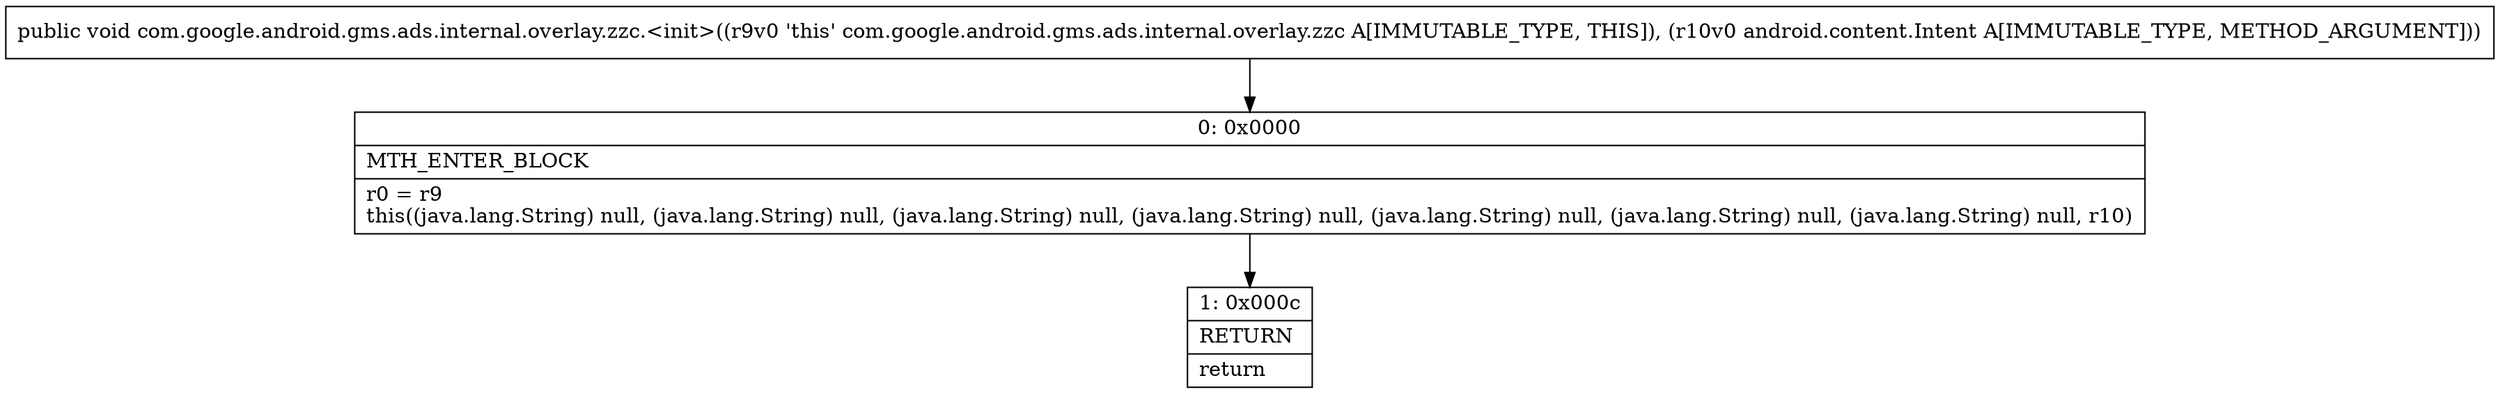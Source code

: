 digraph "CFG forcom.google.android.gms.ads.internal.overlay.zzc.\<init\>(Landroid\/content\/Intent;)V" {
Node_0 [shape=record,label="{0\:\ 0x0000|MTH_ENTER_BLOCK\l|r0 = r9\lthis((java.lang.String) null, (java.lang.String) null, (java.lang.String) null, (java.lang.String) null, (java.lang.String) null, (java.lang.String) null, (java.lang.String) null, r10)\l}"];
Node_1 [shape=record,label="{1\:\ 0x000c|RETURN\l|return\l}"];
MethodNode[shape=record,label="{public void com.google.android.gms.ads.internal.overlay.zzc.\<init\>((r9v0 'this' com.google.android.gms.ads.internal.overlay.zzc A[IMMUTABLE_TYPE, THIS]), (r10v0 android.content.Intent A[IMMUTABLE_TYPE, METHOD_ARGUMENT])) }"];
MethodNode -> Node_0;
Node_0 -> Node_1;
}

